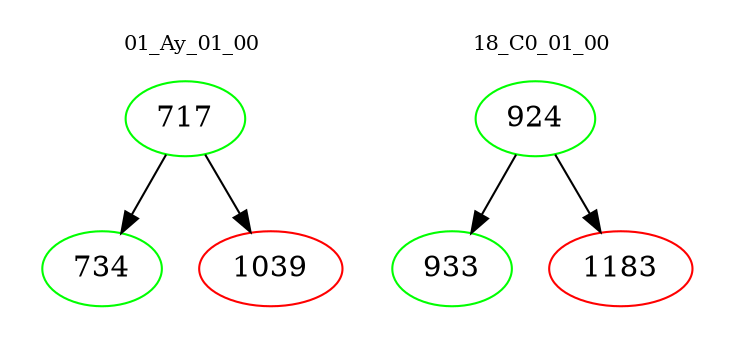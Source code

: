 digraph{
subgraph cluster_0 {
color = white
label = "01_Ay_01_00";
fontsize=10;
T0_717 [label="717", color="green"]
T0_717 -> T0_734 [color="black"]
T0_734 [label="734", color="green"]
T0_717 -> T0_1039 [color="black"]
T0_1039 [label="1039", color="red"]
}
subgraph cluster_1 {
color = white
label = "18_C0_01_00";
fontsize=10;
T1_924 [label="924", color="green"]
T1_924 -> T1_933 [color="black"]
T1_933 [label="933", color="green"]
T1_924 -> T1_1183 [color="black"]
T1_1183 [label="1183", color="red"]
}
}
